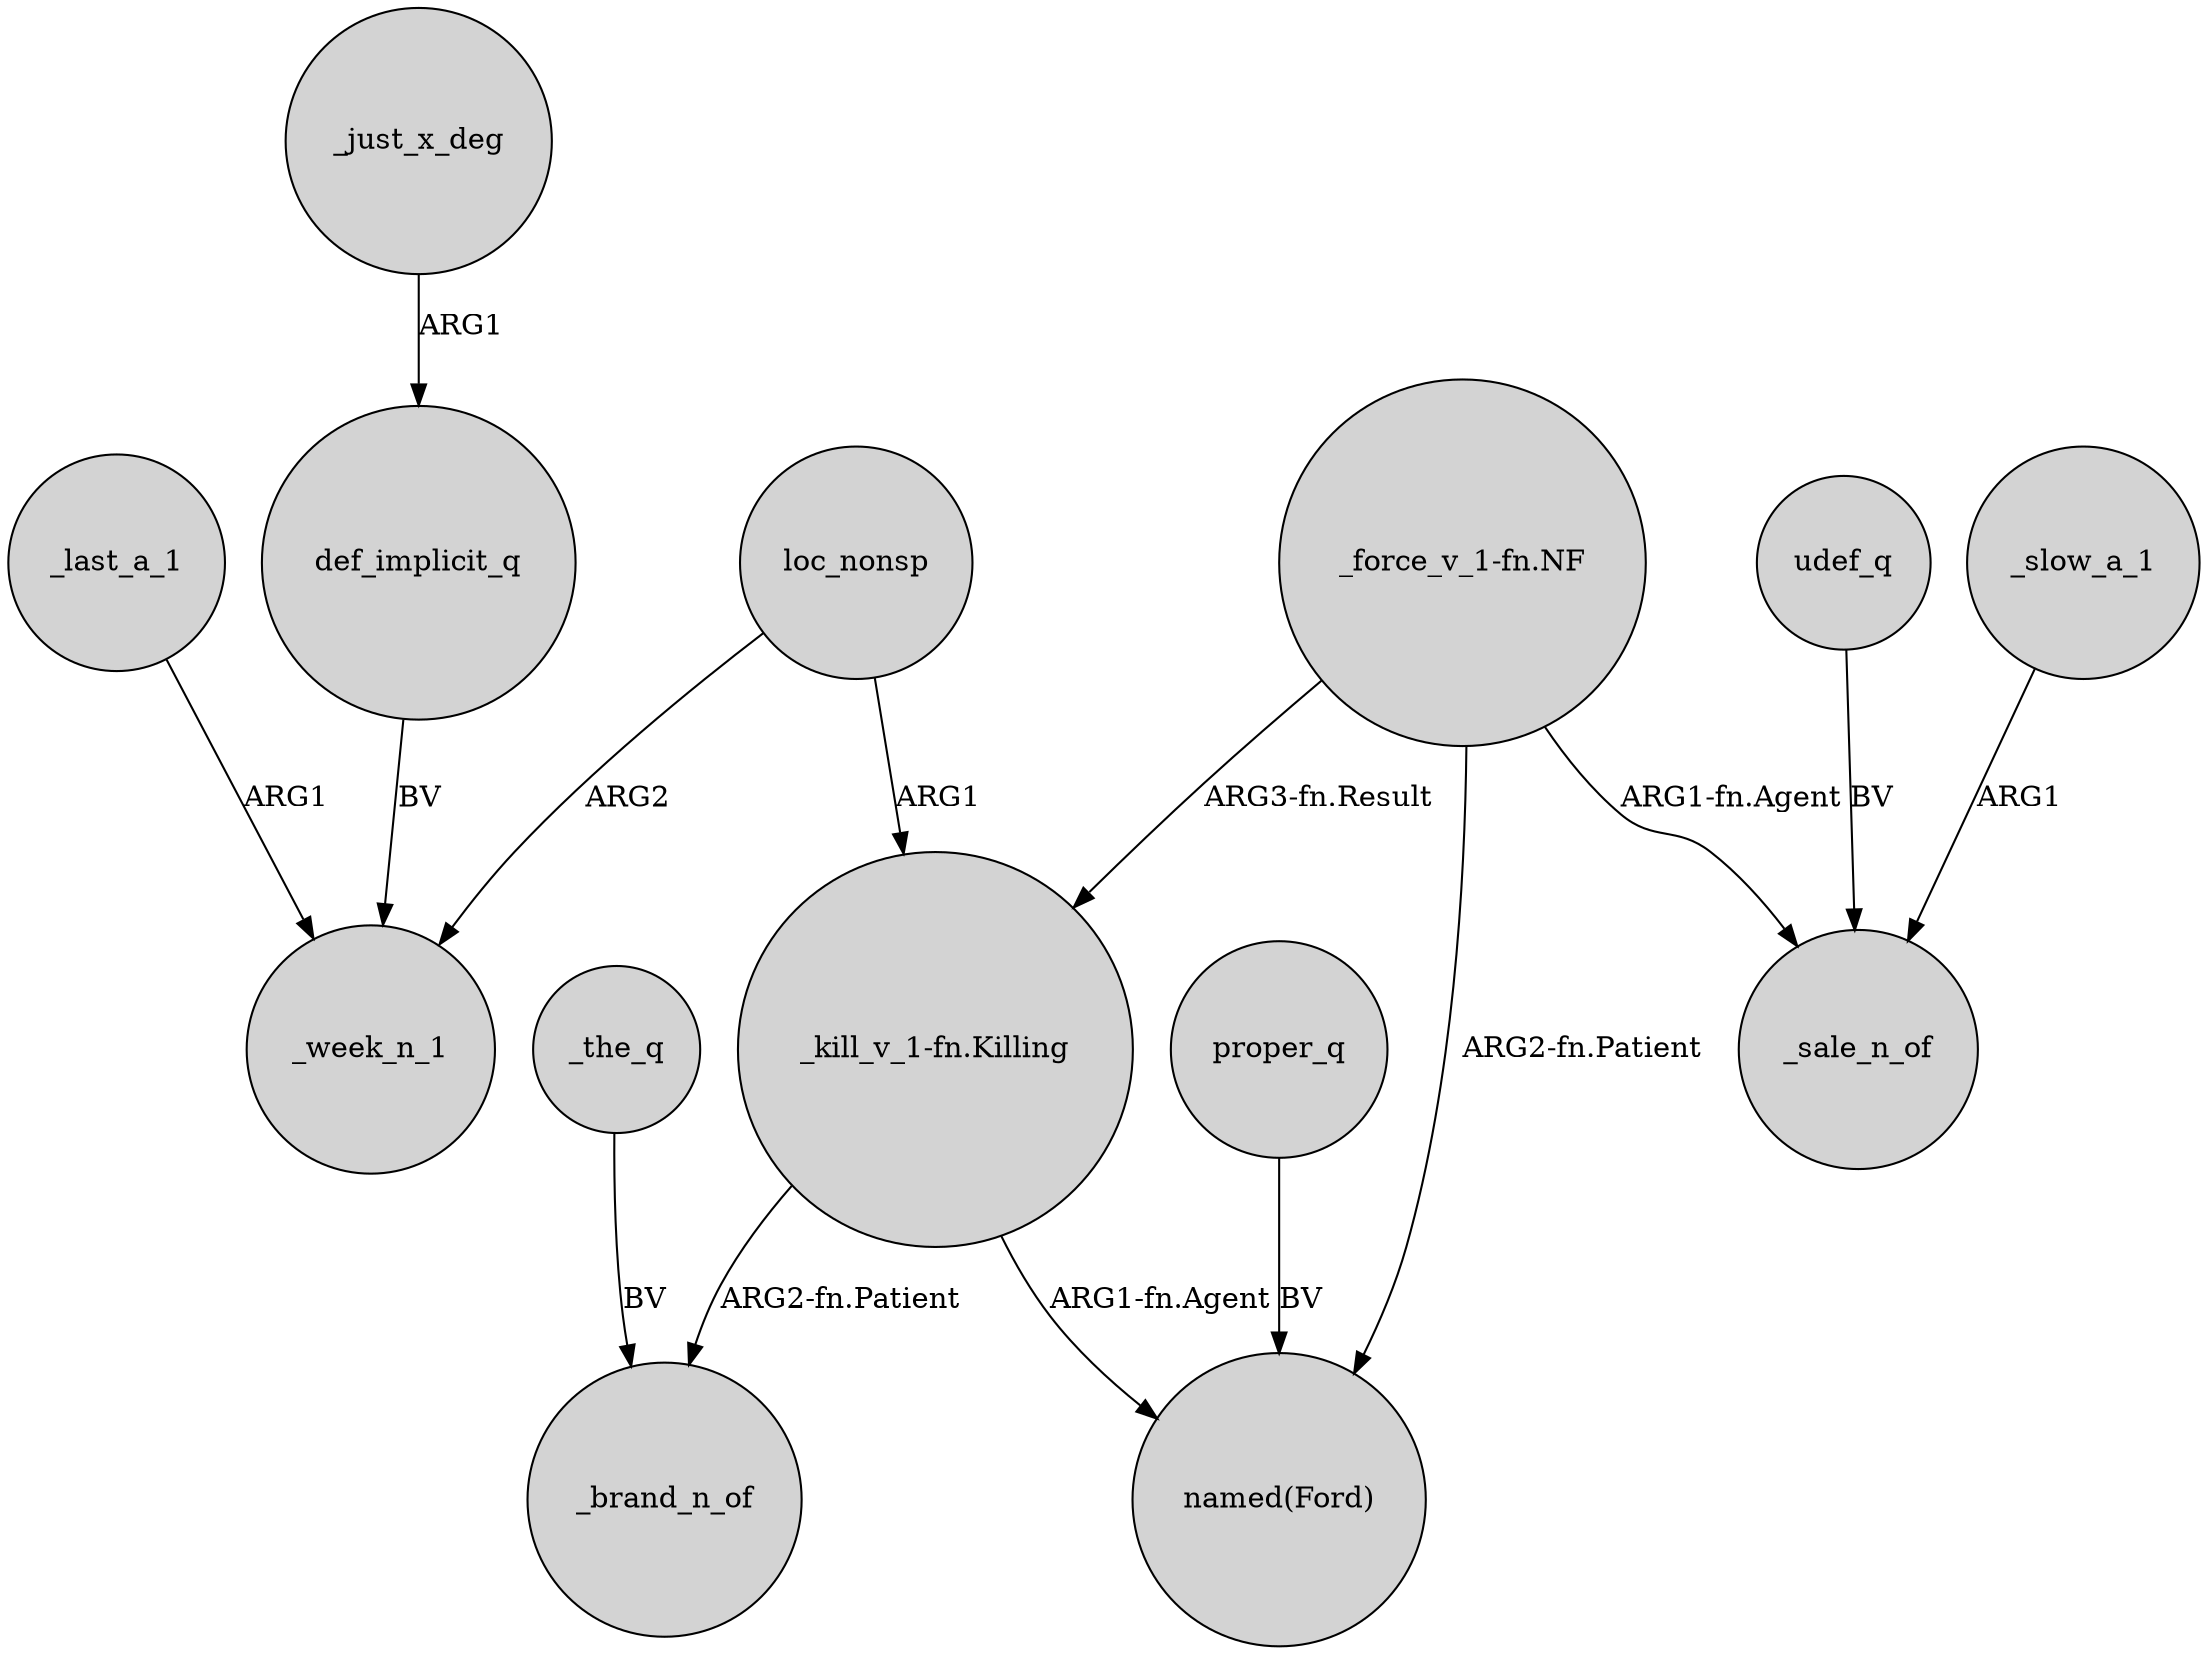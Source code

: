 digraph {
	node [shape=circle style=filled]
	loc_nonsp -> _week_n_1 [label=ARG2]
	"_kill_v_1-fn.Killing" -> _brand_n_of [label="ARG2-fn.Patient"]
	loc_nonsp -> "_kill_v_1-fn.Killing" [label=ARG1]
	def_implicit_q -> _week_n_1 [label=BV]
	"_force_v_1-fn.NF" -> "named(Ford)" [label="ARG2-fn.Patient"]
	"_force_v_1-fn.NF" -> "_kill_v_1-fn.Killing" [label="ARG3-fn.Result"]
	_last_a_1 -> _week_n_1 [label=ARG1]
	"_kill_v_1-fn.Killing" -> "named(Ford)" [label="ARG1-fn.Agent"]
	_the_q -> _brand_n_of [label=BV]
	proper_q -> "named(Ford)" [label=BV]
	_just_x_deg -> def_implicit_q [label=ARG1]
	udef_q -> _sale_n_of [label=BV]
	_slow_a_1 -> _sale_n_of [label=ARG1]
	"_force_v_1-fn.NF" -> _sale_n_of [label="ARG1-fn.Agent"]
}
